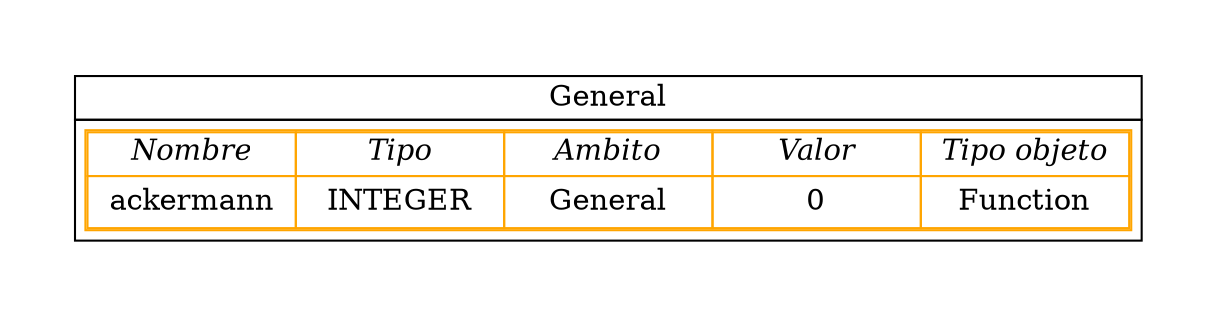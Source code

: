 digraph G{
graph [pad="0.5", nodesep="0.5", ranksep="2"]
node[shape = plain]
rankdir = LR;
General[label=<
<table border='0' cellborder='1' cellspacing='0'>
<tr>
<td>General</td></tr>
<tr>
<td cellpadding='4'>
<table color='orange' cellspacing='0'>
<tr>
<td width='100'><i>Nombre</i></td>
<td width='100'><i>Tipo</i></td>
<td width='100'><i>Ambito</i></td>
<td width='100'><i>Valor</i></td>
<td width='100'><i>Tipo objeto</i></td>
</tr>
<tr>
<td height='25'>ackermann</td>
<td height='25'>INTEGER</td>
<td height='25'>General</td>
<td height='25'>0</td>
<td height='25'>Function</td>
</tr></table>
</td>
</tr>
 </table>>];
}
